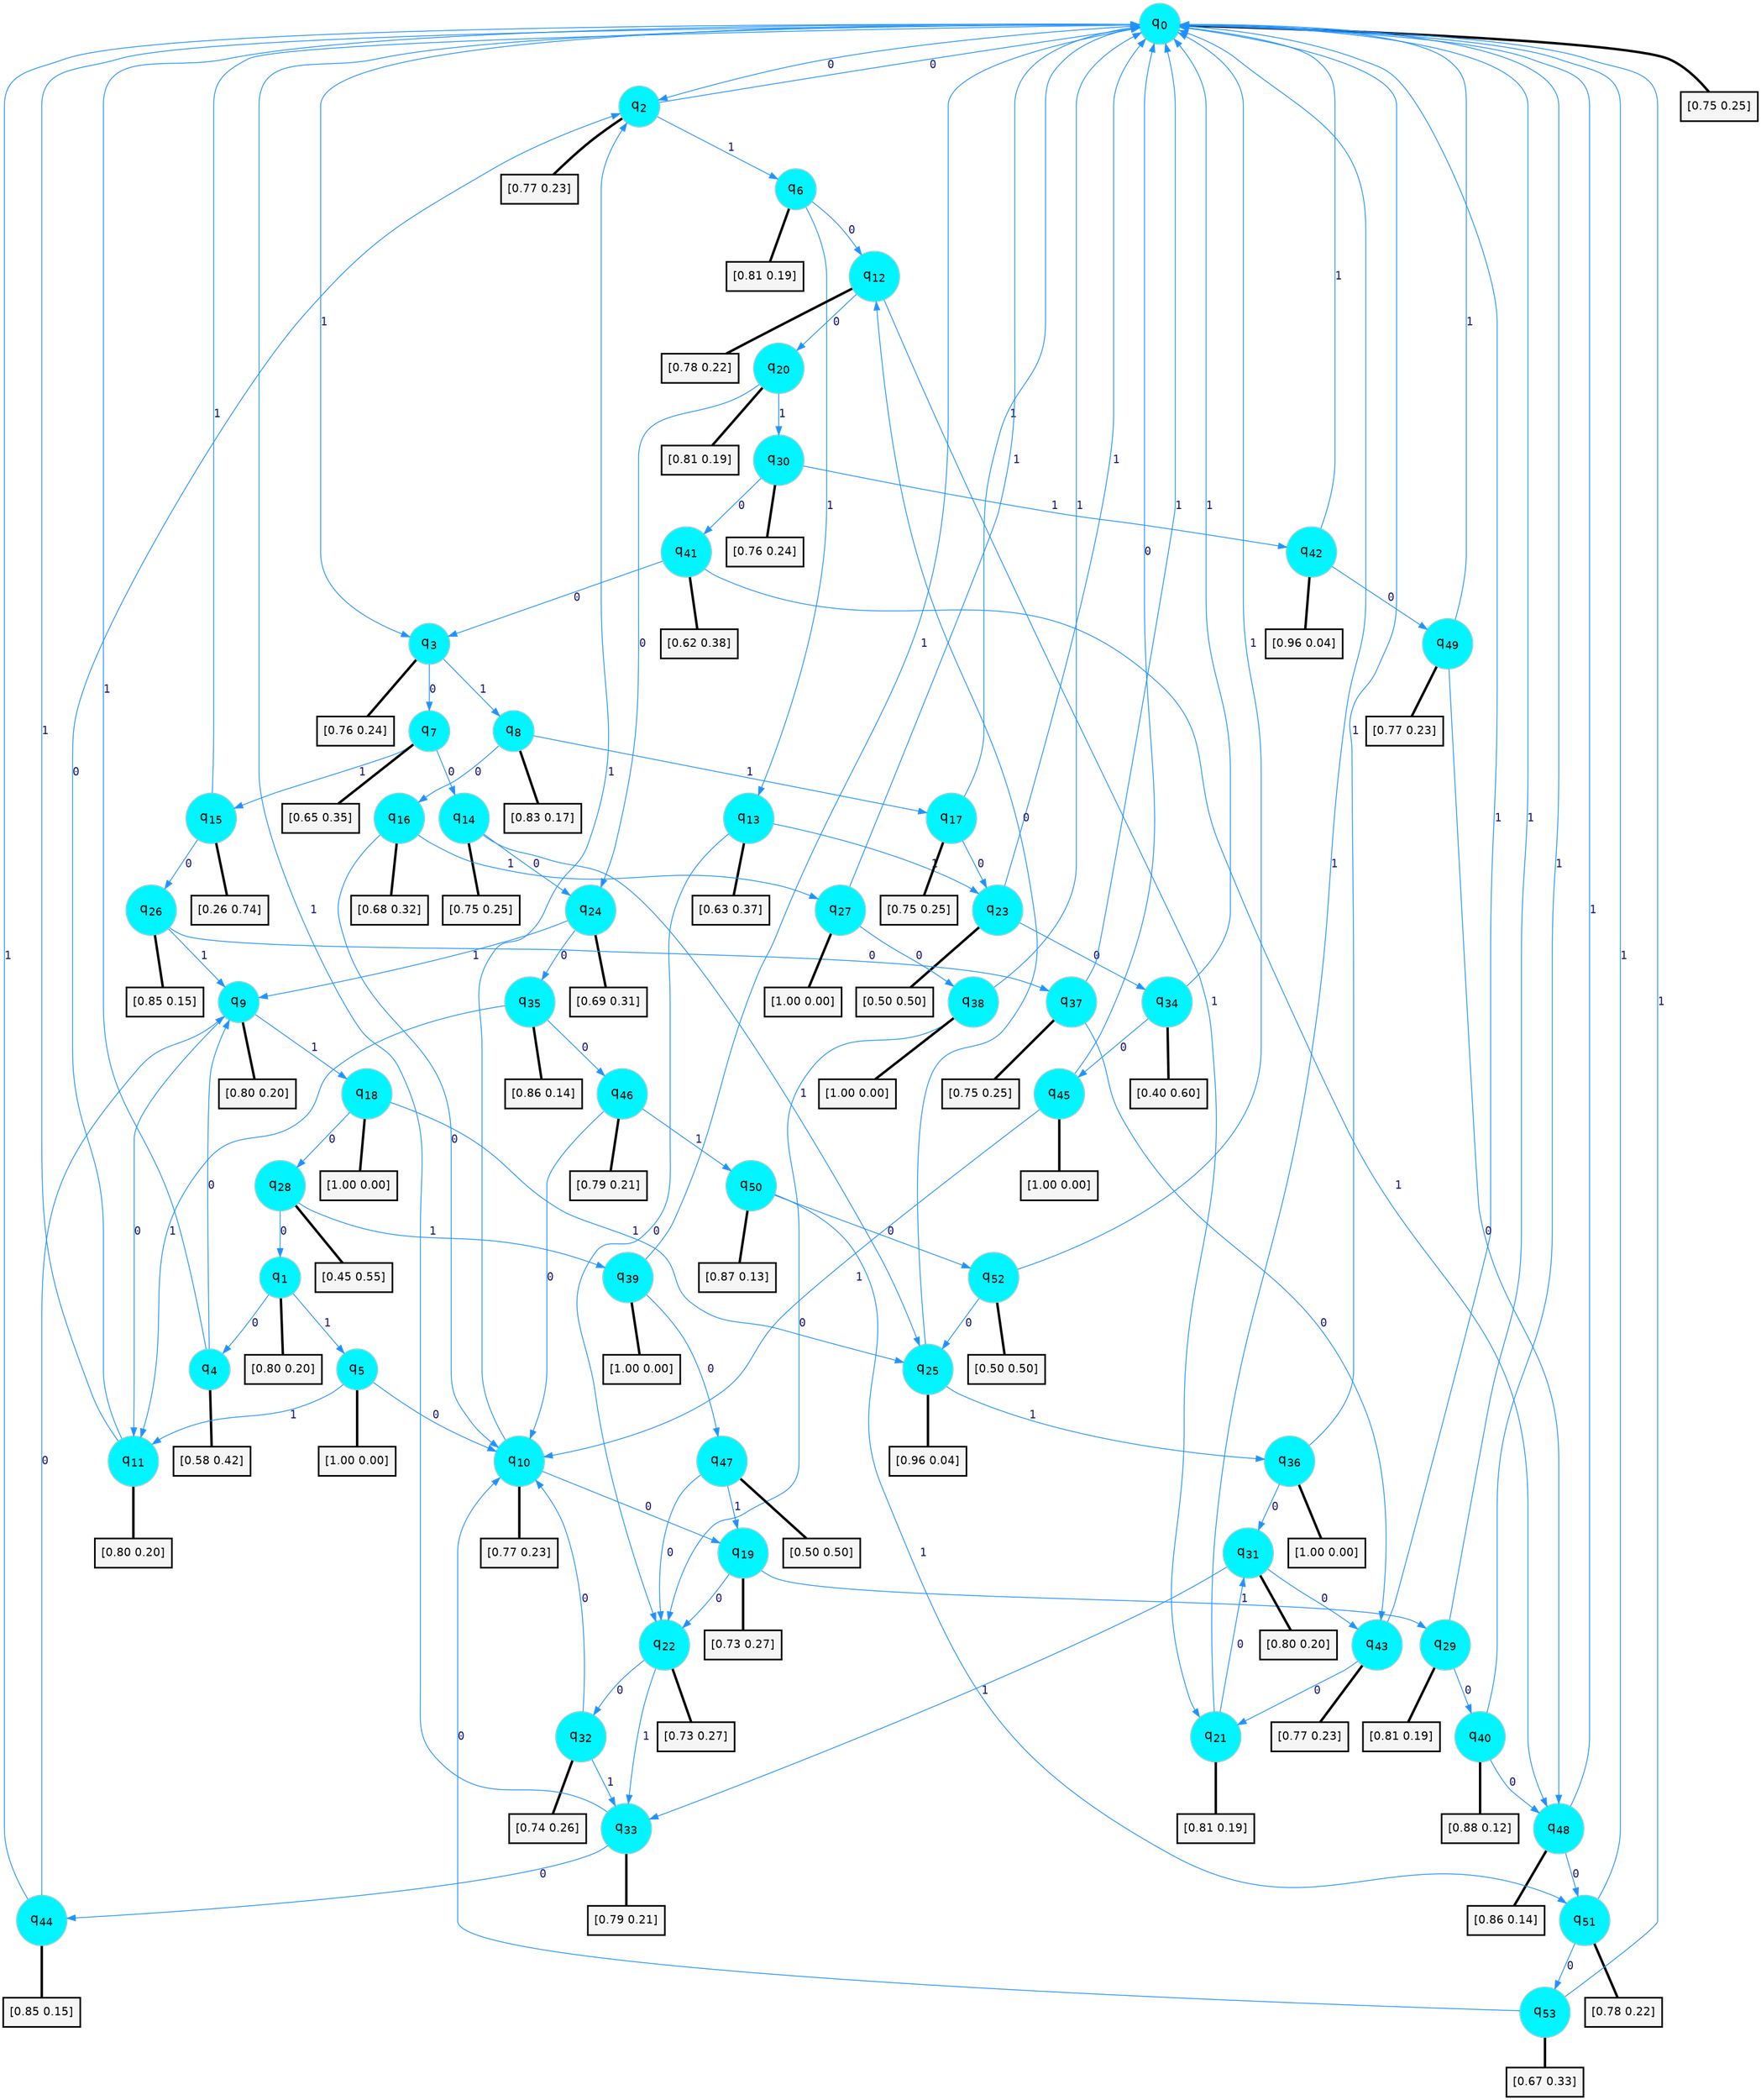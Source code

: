 digraph G {
graph [
bgcolor=transparent, dpi=300, rankdir=TD, size="40,25"];
node [
color=gray, fillcolor=turquoise1, fontcolor=black, fontname=Helvetica, fontsize=16, fontweight=bold, shape=circle, style=filled];
edge [
arrowsize=1, color=dodgerblue1, fontcolor=midnightblue, fontname=courier, fontweight=bold, penwidth=1, style=solid, weight=20];
0[label=<q<SUB>0</SUB>>];
1[label=<q<SUB>1</SUB>>];
2[label=<q<SUB>2</SUB>>];
3[label=<q<SUB>3</SUB>>];
4[label=<q<SUB>4</SUB>>];
5[label=<q<SUB>5</SUB>>];
6[label=<q<SUB>6</SUB>>];
7[label=<q<SUB>7</SUB>>];
8[label=<q<SUB>8</SUB>>];
9[label=<q<SUB>9</SUB>>];
10[label=<q<SUB>10</SUB>>];
11[label=<q<SUB>11</SUB>>];
12[label=<q<SUB>12</SUB>>];
13[label=<q<SUB>13</SUB>>];
14[label=<q<SUB>14</SUB>>];
15[label=<q<SUB>15</SUB>>];
16[label=<q<SUB>16</SUB>>];
17[label=<q<SUB>17</SUB>>];
18[label=<q<SUB>18</SUB>>];
19[label=<q<SUB>19</SUB>>];
20[label=<q<SUB>20</SUB>>];
21[label=<q<SUB>21</SUB>>];
22[label=<q<SUB>22</SUB>>];
23[label=<q<SUB>23</SUB>>];
24[label=<q<SUB>24</SUB>>];
25[label=<q<SUB>25</SUB>>];
26[label=<q<SUB>26</SUB>>];
27[label=<q<SUB>27</SUB>>];
28[label=<q<SUB>28</SUB>>];
29[label=<q<SUB>29</SUB>>];
30[label=<q<SUB>30</SUB>>];
31[label=<q<SUB>31</SUB>>];
32[label=<q<SUB>32</SUB>>];
33[label=<q<SUB>33</SUB>>];
34[label=<q<SUB>34</SUB>>];
35[label=<q<SUB>35</SUB>>];
36[label=<q<SUB>36</SUB>>];
37[label=<q<SUB>37</SUB>>];
38[label=<q<SUB>38</SUB>>];
39[label=<q<SUB>39</SUB>>];
40[label=<q<SUB>40</SUB>>];
41[label=<q<SUB>41</SUB>>];
42[label=<q<SUB>42</SUB>>];
43[label=<q<SUB>43</SUB>>];
44[label=<q<SUB>44</SUB>>];
45[label=<q<SUB>45</SUB>>];
46[label=<q<SUB>46</SUB>>];
47[label=<q<SUB>47</SUB>>];
48[label=<q<SUB>48</SUB>>];
49[label=<q<SUB>49</SUB>>];
50[label=<q<SUB>50</SUB>>];
51[label=<q<SUB>51</SUB>>];
52[label=<q<SUB>52</SUB>>];
53[label=<q<SUB>53</SUB>>];
54[label="[0.75 0.25]", shape=box,fontcolor=black, fontname=Helvetica, fontsize=14, penwidth=2, fillcolor=whitesmoke,color=black];
55[label="[0.80 0.20]", shape=box,fontcolor=black, fontname=Helvetica, fontsize=14, penwidth=2, fillcolor=whitesmoke,color=black];
56[label="[0.77 0.23]", shape=box,fontcolor=black, fontname=Helvetica, fontsize=14, penwidth=2, fillcolor=whitesmoke,color=black];
57[label="[0.76 0.24]", shape=box,fontcolor=black, fontname=Helvetica, fontsize=14, penwidth=2, fillcolor=whitesmoke,color=black];
58[label="[0.58 0.42]", shape=box,fontcolor=black, fontname=Helvetica, fontsize=14, penwidth=2, fillcolor=whitesmoke,color=black];
59[label="[1.00 0.00]", shape=box,fontcolor=black, fontname=Helvetica, fontsize=14, penwidth=2, fillcolor=whitesmoke,color=black];
60[label="[0.81 0.19]", shape=box,fontcolor=black, fontname=Helvetica, fontsize=14, penwidth=2, fillcolor=whitesmoke,color=black];
61[label="[0.65 0.35]", shape=box,fontcolor=black, fontname=Helvetica, fontsize=14, penwidth=2, fillcolor=whitesmoke,color=black];
62[label="[0.83 0.17]", shape=box,fontcolor=black, fontname=Helvetica, fontsize=14, penwidth=2, fillcolor=whitesmoke,color=black];
63[label="[0.80 0.20]", shape=box,fontcolor=black, fontname=Helvetica, fontsize=14, penwidth=2, fillcolor=whitesmoke,color=black];
64[label="[0.77 0.23]", shape=box,fontcolor=black, fontname=Helvetica, fontsize=14, penwidth=2, fillcolor=whitesmoke,color=black];
65[label="[0.80 0.20]", shape=box,fontcolor=black, fontname=Helvetica, fontsize=14, penwidth=2, fillcolor=whitesmoke,color=black];
66[label="[0.78 0.22]", shape=box,fontcolor=black, fontname=Helvetica, fontsize=14, penwidth=2, fillcolor=whitesmoke,color=black];
67[label="[0.63 0.37]", shape=box,fontcolor=black, fontname=Helvetica, fontsize=14, penwidth=2, fillcolor=whitesmoke,color=black];
68[label="[0.75 0.25]", shape=box,fontcolor=black, fontname=Helvetica, fontsize=14, penwidth=2, fillcolor=whitesmoke,color=black];
69[label="[0.26 0.74]", shape=box,fontcolor=black, fontname=Helvetica, fontsize=14, penwidth=2, fillcolor=whitesmoke,color=black];
70[label="[0.68 0.32]", shape=box,fontcolor=black, fontname=Helvetica, fontsize=14, penwidth=2, fillcolor=whitesmoke,color=black];
71[label="[0.75 0.25]", shape=box,fontcolor=black, fontname=Helvetica, fontsize=14, penwidth=2, fillcolor=whitesmoke,color=black];
72[label="[1.00 0.00]", shape=box,fontcolor=black, fontname=Helvetica, fontsize=14, penwidth=2, fillcolor=whitesmoke,color=black];
73[label="[0.73 0.27]", shape=box,fontcolor=black, fontname=Helvetica, fontsize=14, penwidth=2, fillcolor=whitesmoke,color=black];
74[label="[0.81 0.19]", shape=box,fontcolor=black, fontname=Helvetica, fontsize=14, penwidth=2, fillcolor=whitesmoke,color=black];
75[label="[0.81 0.19]", shape=box,fontcolor=black, fontname=Helvetica, fontsize=14, penwidth=2, fillcolor=whitesmoke,color=black];
76[label="[0.73 0.27]", shape=box,fontcolor=black, fontname=Helvetica, fontsize=14, penwidth=2, fillcolor=whitesmoke,color=black];
77[label="[0.50 0.50]", shape=box,fontcolor=black, fontname=Helvetica, fontsize=14, penwidth=2, fillcolor=whitesmoke,color=black];
78[label="[0.69 0.31]", shape=box,fontcolor=black, fontname=Helvetica, fontsize=14, penwidth=2, fillcolor=whitesmoke,color=black];
79[label="[0.96 0.04]", shape=box,fontcolor=black, fontname=Helvetica, fontsize=14, penwidth=2, fillcolor=whitesmoke,color=black];
80[label="[0.85 0.15]", shape=box,fontcolor=black, fontname=Helvetica, fontsize=14, penwidth=2, fillcolor=whitesmoke,color=black];
81[label="[1.00 0.00]", shape=box,fontcolor=black, fontname=Helvetica, fontsize=14, penwidth=2, fillcolor=whitesmoke,color=black];
82[label="[0.45 0.55]", shape=box,fontcolor=black, fontname=Helvetica, fontsize=14, penwidth=2, fillcolor=whitesmoke,color=black];
83[label="[0.81 0.19]", shape=box,fontcolor=black, fontname=Helvetica, fontsize=14, penwidth=2, fillcolor=whitesmoke,color=black];
84[label="[0.76 0.24]", shape=box,fontcolor=black, fontname=Helvetica, fontsize=14, penwidth=2, fillcolor=whitesmoke,color=black];
85[label="[0.80 0.20]", shape=box,fontcolor=black, fontname=Helvetica, fontsize=14, penwidth=2, fillcolor=whitesmoke,color=black];
86[label="[0.74 0.26]", shape=box,fontcolor=black, fontname=Helvetica, fontsize=14, penwidth=2, fillcolor=whitesmoke,color=black];
87[label="[0.79 0.21]", shape=box,fontcolor=black, fontname=Helvetica, fontsize=14, penwidth=2, fillcolor=whitesmoke,color=black];
88[label="[0.40 0.60]", shape=box,fontcolor=black, fontname=Helvetica, fontsize=14, penwidth=2, fillcolor=whitesmoke,color=black];
89[label="[0.86 0.14]", shape=box,fontcolor=black, fontname=Helvetica, fontsize=14, penwidth=2, fillcolor=whitesmoke,color=black];
90[label="[1.00 0.00]", shape=box,fontcolor=black, fontname=Helvetica, fontsize=14, penwidth=2, fillcolor=whitesmoke,color=black];
91[label="[0.75 0.25]", shape=box,fontcolor=black, fontname=Helvetica, fontsize=14, penwidth=2, fillcolor=whitesmoke,color=black];
92[label="[1.00 0.00]", shape=box,fontcolor=black, fontname=Helvetica, fontsize=14, penwidth=2, fillcolor=whitesmoke,color=black];
93[label="[1.00 0.00]", shape=box,fontcolor=black, fontname=Helvetica, fontsize=14, penwidth=2, fillcolor=whitesmoke,color=black];
94[label="[0.88 0.12]", shape=box,fontcolor=black, fontname=Helvetica, fontsize=14, penwidth=2, fillcolor=whitesmoke,color=black];
95[label="[0.62 0.38]", shape=box,fontcolor=black, fontname=Helvetica, fontsize=14, penwidth=2, fillcolor=whitesmoke,color=black];
96[label="[0.96 0.04]", shape=box,fontcolor=black, fontname=Helvetica, fontsize=14, penwidth=2, fillcolor=whitesmoke,color=black];
97[label="[0.77 0.23]", shape=box,fontcolor=black, fontname=Helvetica, fontsize=14, penwidth=2, fillcolor=whitesmoke,color=black];
98[label="[0.85 0.15]", shape=box,fontcolor=black, fontname=Helvetica, fontsize=14, penwidth=2, fillcolor=whitesmoke,color=black];
99[label="[1.00 0.00]", shape=box,fontcolor=black, fontname=Helvetica, fontsize=14, penwidth=2, fillcolor=whitesmoke,color=black];
100[label="[0.79 0.21]", shape=box,fontcolor=black, fontname=Helvetica, fontsize=14, penwidth=2, fillcolor=whitesmoke,color=black];
101[label="[0.50 0.50]", shape=box,fontcolor=black, fontname=Helvetica, fontsize=14, penwidth=2, fillcolor=whitesmoke,color=black];
102[label="[0.86 0.14]", shape=box,fontcolor=black, fontname=Helvetica, fontsize=14, penwidth=2, fillcolor=whitesmoke,color=black];
103[label="[0.77 0.23]", shape=box,fontcolor=black, fontname=Helvetica, fontsize=14, penwidth=2, fillcolor=whitesmoke,color=black];
104[label="[0.87 0.13]", shape=box,fontcolor=black, fontname=Helvetica, fontsize=14, penwidth=2, fillcolor=whitesmoke,color=black];
105[label="[0.78 0.22]", shape=box,fontcolor=black, fontname=Helvetica, fontsize=14, penwidth=2, fillcolor=whitesmoke,color=black];
106[label="[0.50 0.50]", shape=box,fontcolor=black, fontname=Helvetica, fontsize=14, penwidth=2, fillcolor=whitesmoke,color=black];
107[label="[0.67 0.33]", shape=box,fontcolor=black, fontname=Helvetica, fontsize=14, penwidth=2, fillcolor=whitesmoke,color=black];
0->2 [label=0];
0->3 [label=1];
0->54 [arrowhead=none, penwidth=3,color=black];
1->4 [label=0];
1->5 [label=1];
1->55 [arrowhead=none, penwidth=3,color=black];
2->0 [label=0];
2->6 [label=1];
2->56 [arrowhead=none, penwidth=3,color=black];
3->7 [label=0];
3->8 [label=1];
3->57 [arrowhead=none, penwidth=3,color=black];
4->9 [label=0];
4->0 [label=1];
4->58 [arrowhead=none, penwidth=3,color=black];
5->10 [label=0];
5->11 [label=1];
5->59 [arrowhead=none, penwidth=3,color=black];
6->12 [label=0];
6->13 [label=1];
6->60 [arrowhead=none, penwidth=3,color=black];
7->14 [label=0];
7->15 [label=1];
7->61 [arrowhead=none, penwidth=3,color=black];
8->16 [label=0];
8->17 [label=1];
8->62 [arrowhead=none, penwidth=3,color=black];
9->11 [label=0];
9->18 [label=1];
9->63 [arrowhead=none, penwidth=3,color=black];
10->19 [label=0];
10->2 [label=1];
10->64 [arrowhead=none, penwidth=3,color=black];
11->2 [label=0];
11->0 [label=1];
11->65 [arrowhead=none, penwidth=3,color=black];
12->20 [label=0];
12->21 [label=1];
12->66 [arrowhead=none, penwidth=3,color=black];
13->22 [label=0];
13->23 [label=1];
13->67 [arrowhead=none, penwidth=3,color=black];
14->24 [label=0];
14->25 [label=1];
14->68 [arrowhead=none, penwidth=3,color=black];
15->26 [label=0];
15->0 [label=1];
15->69 [arrowhead=none, penwidth=3,color=black];
16->10 [label=0];
16->27 [label=1];
16->70 [arrowhead=none, penwidth=3,color=black];
17->23 [label=0];
17->0 [label=1];
17->71 [arrowhead=none, penwidth=3,color=black];
18->28 [label=0];
18->25 [label=1];
18->72 [arrowhead=none, penwidth=3,color=black];
19->22 [label=0];
19->29 [label=1];
19->73 [arrowhead=none, penwidth=3,color=black];
20->24 [label=0];
20->30 [label=1];
20->74 [arrowhead=none, penwidth=3,color=black];
21->31 [label=0];
21->0 [label=1];
21->75 [arrowhead=none, penwidth=3,color=black];
22->32 [label=0];
22->33 [label=1];
22->76 [arrowhead=none, penwidth=3,color=black];
23->34 [label=0];
23->0 [label=1];
23->77 [arrowhead=none, penwidth=3,color=black];
24->35 [label=0];
24->9 [label=1];
24->78 [arrowhead=none, penwidth=3,color=black];
25->12 [label=0];
25->36 [label=1];
25->79 [arrowhead=none, penwidth=3,color=black];
26->37 [label=0];
26->9 [label=1];
26->80 [arrowhead=none, penwidth=3,color=black];
27->38 [label=0];
27->0 [label=1];
27->81 [arrowhead=none, penwidth=3,color=black];
28->1 [label=0];
28->39 [label=1];
28->82 [arrowhead=none, penwidth=3,color=black];
29->40 [label=0];
29->0 [label=1];
29->83 [arrowhead=none, penwidth=3,color=black];
30->41 [label=0];
30->42 [label=1];
30->84 [arrowhead=none, penwidth=3,color=black];
31->43 [label=0];
31->33 [label=1];
31->85 [arrowhead=none, penwidth=3,color=black];
32->10 [label=0];
32->33 [label=1];
32->86 [arrowhead=none, penwidth=3,color=black];
33->44 [label=0];
33->0 [label=1];
33->87 [arrowhead=none, penwidth=3,color=black];
34->45 [label=0];
34->0 [label=1];
34->88 [arrowhead=none, penwidth=3,color=black];
35->46 [label=0];
35->11 [label=1];
35->89 [arrowhead=none, penwidth=3,color=black];
36->31 [label=0];
36->0 [label=1];
36->90 [arrowhead=none, penwidth=3,color=black];
37->43 [label=0];
37->0 [label=1];
37->91 [arrowhead=none, penwidth=3,color=black];
38->22 [label=0];
38->0 [label=1];
38->92 [arrowhead=none, penwidth=3,color=black];
39->47 [label=0];
39->0 [label=1];
39->93 [arrowhead=none, penwidth=3,color=black];
40->48 [label=0];
40->0 [label=1];
40->94 [arrowhead=none, penwidth=3,color=black];
41->3 [label=0];
41->48 [label=1];
41->95 [arrowhead=none, penwidth=3,color=black];
42->49 [label=0];
42->0 [label=1];
42->96 [arrowhead=none, penwidth=3,color=black];
43->21 [label=0];
43->0 [label=1];
43->97 [arrowhead=none, penwidth=3,color=black];
44->9 [label=0];
44->0 [label=1];
44->98 [arrowhead=none, penwidth=3,color=black];
45->0 [label=0];
45->10 [label=1];
45->99 [arrowhead=none, penwidth=3,color=black];
46->10 [label=0];
46->50 [label=1];
46->100 [arrowhead=none, penwidth=3,color=black];
47->22 [label=0];
47->19 [label=1];
47->101 [arrowhead=none, penwidth=3,color=black];
48->51 [label=0];
48->0 [label=1];
48->102 [arrowhead=none, penwidth=3,color=black];
49->48 [label=0];
49->0 [label=1];
49->103 [arrowhead=none, penwidth=3,color=black];
50->52 [label=0];
50->51 [label=1];
50->104 [arrowhead=none, penwidth=3,color=black];
51->53 [label=0];
51->0 [label=1];
51->105 [arrowhead=none, penwidth=3,color=black];
52->25 [label=0];
52->0 [label=1];
52->106 [arrowhead=none, penwidth=3,color=black];
53->10 [label=0];
53->0 [label=1];
53->107 [arrowhead=none, penwidth=3,color=black];
}
